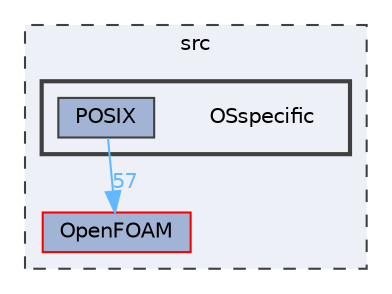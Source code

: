 digraph "src/OSspecific"
{
 // LATEX_PDF_SIZE
  bgcolor="transparent";
  edge [fontname=Helvetica,fontsize=10,labelfontname=Helvetica,labelfontsize=10];
  node [fontname=Helvetica,fontsize=10,shape=box,height=0.2,width=0.4];
  compound=true
  subgraph clusterdir_68267d1309a1af8e8297ef4c3efbcdba {
    graph [ bgcolor="#edf0f7", pencolor="grey25", label="src", fontname=Helvetica,fontsize=10 style="filled,dashed", URL="dir_68267d1309a1af8e8297ef4c3efbcdba.html",tooltip=""]
  dir_c5473ff19b20e6ec4dfe5c310b3778a8 [label="OpenFOAM", fillcolor="#a2b4d6", color="red", style="filled", URL="dir_c5473ff19b20e6ec4dfe5c310b3778a8.html",tooltip=""];
  subgraph clusterdir_1e7df7a7407fc4618be5c18f76eb7b99 {
    graph [ bgcolor="#edf0f7", pencolor="grey25", label="", fontname=Helvetica,fontsize=10 style="filled,bold", URL="dir_1e7df7a7407fc4618be5c18f76eb7b99.html",tooltip=""]
    dir_1e7df7a7407fc4618be5c18f76eb7b99 [shape=plaintext, label="OSspecific"];
  dir_94c34cce8591e074e6ace6f8df04d41e [label="POSIX", fillcolor="#a2b4d6", color="grey25", style="filled", URL="dir_94c34cce8591e074e6ace6f8df04d41e.html",tooltip=""];
  }
  }
  dir_94c34cce8591e074e6ace6f8df04d41e->dir_c5473ff19b20e6ec4dfe5c310b3778a8 [headlabel="57", labeldistance=1.5 headhref="dir_003012_002695.html" href="dir_003012_002695.html" color="steelblue1" fontcolor="steelblue1"];
}
